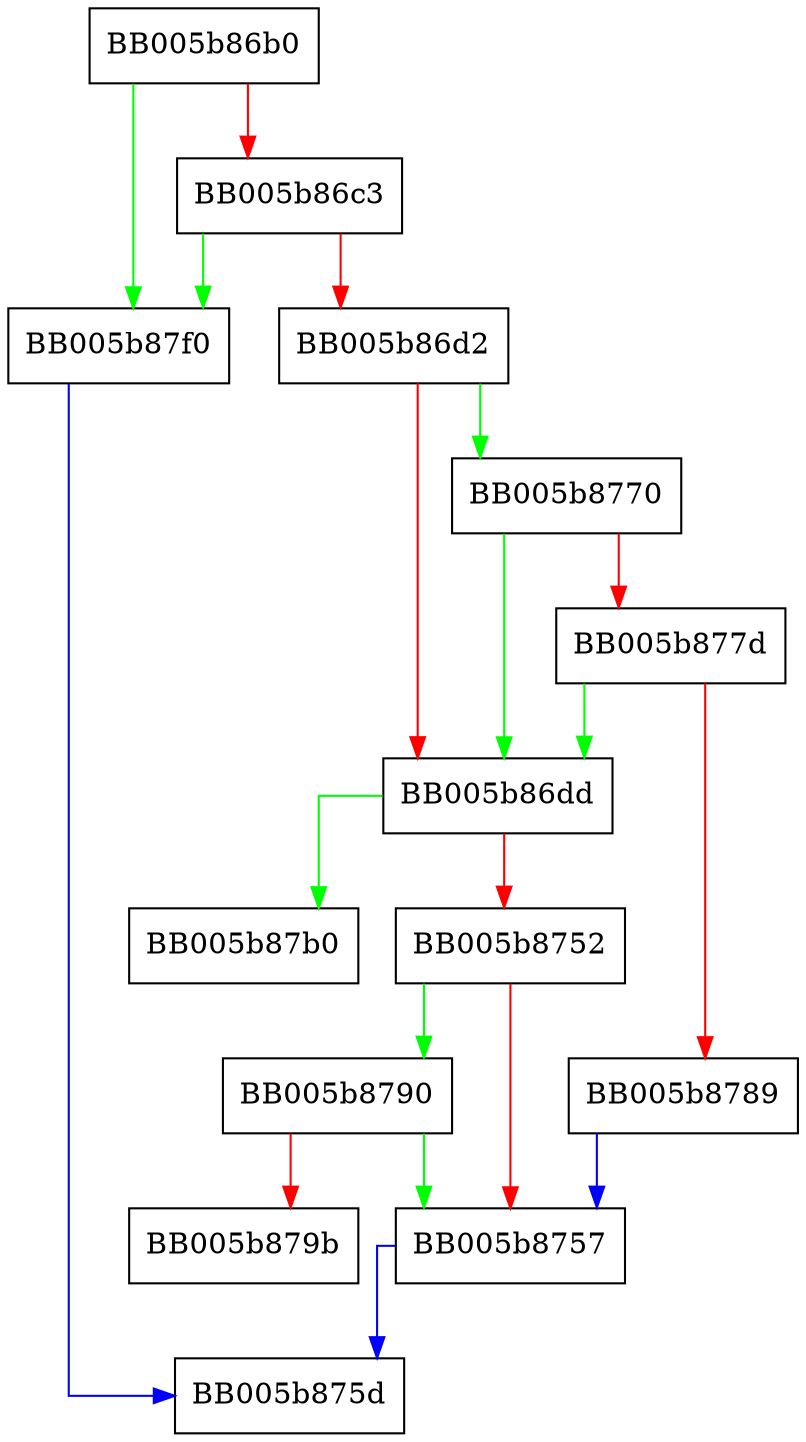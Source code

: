 digraph EVP_PKEY_CTX_get_ecdh_cofactor_mode {
  node [shape="box"];
  graph [splines=ortho];
  BB005b86b0 -> BB005b87f0 [color="green"];
  BB005b86b0 -> BB005b86c3 [color="red"];
  BB005b86c3 -> BB005b87f0 [color="green"];
  BB005b86c3 -> BB005b86d2 [color="red"];
  BB005b86d2 -> BB005b8770 [color="green"];
  BB005b86d2 -> BB005b86dd [color="red"];
  BB005b86dd -> BB005b87b0 [color="green"];
  BB005b86dd -> BB005b8752 [color="red"];
  BB005b8752 -> BB005b8790 [color="green"];
  BB005b8752 -> BB005b8757 [color="red"];
  BB005b8757 -> BB005b875d [color="blue"];
  BB005b8770 -> BB005b86dd [color="green"];
  BB005b8770 -> BB005b877d [color="red"];
  BB005b877d -> BB005b86dd [color="green"];
  BB005b877d -> BB005b8789 [color="red"];
  BB005b8789 -> BB005b8757 [color="blue"];
  BB005b8790 -> BB005b8757 [color="green"];
  BB005b8790 -> BB005b879b [color="red"];
  BB005b87f0 -> BB005b875d [color="blue"];
}